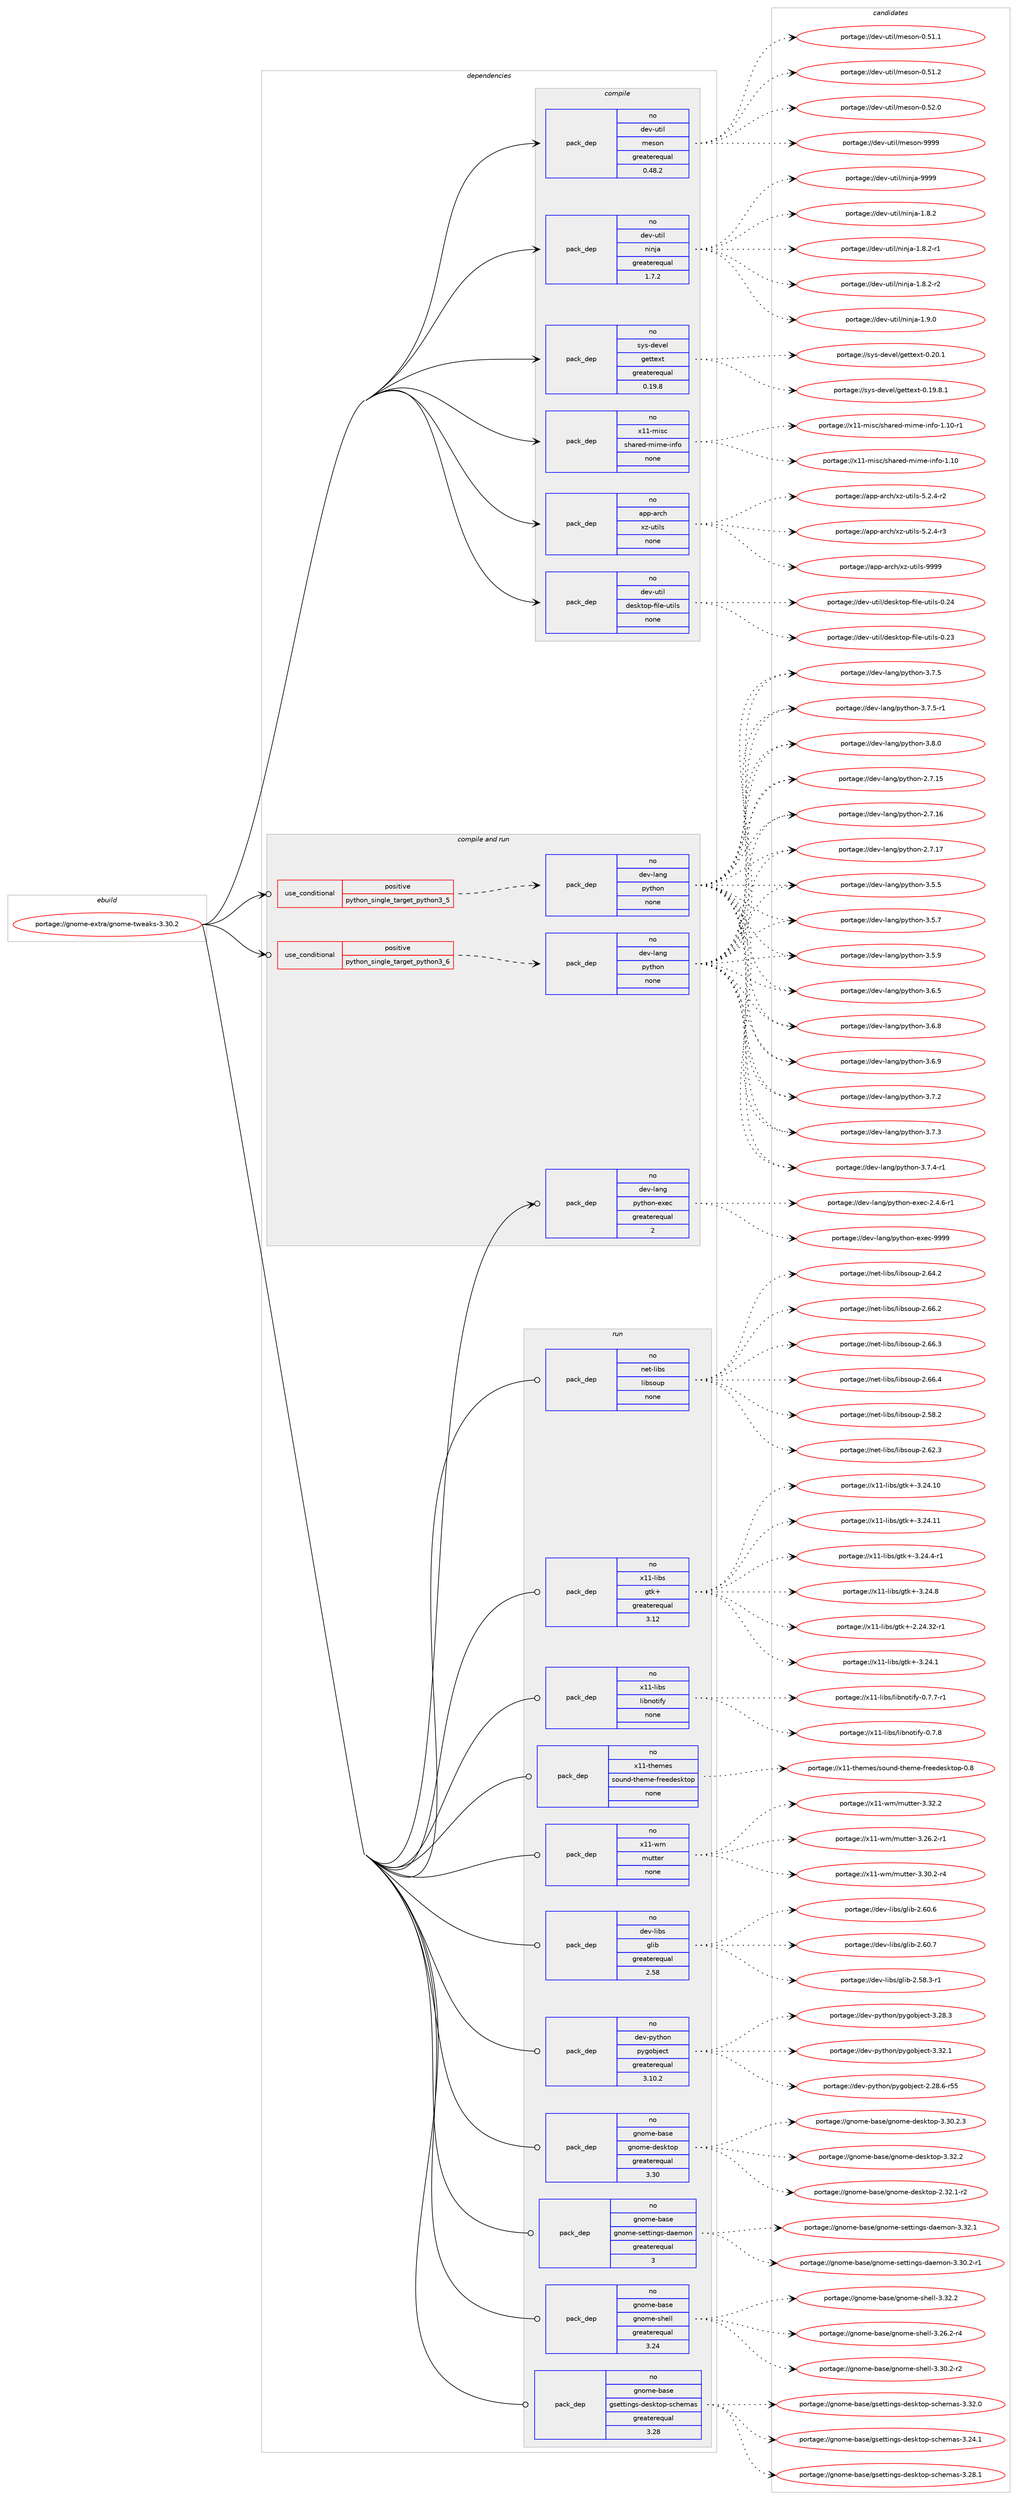 digraph prolog {

# *************
# Graph options
# *************

newrank=true;
concentrate=true;
compound=true;
graph [rankdir=LR,fontname=Helvetica,fontsize=10,ranksep=1.5];#, ranksep=2.5, nodesep=0.2];
edge  [arrowhead=vee];
node  [fontname=Helvetica,fontsize=10];

# **********
# The ebuild
# **********

subgraph cluster_leftcol {
color=gray;
rank=same;
label=<<i>ebuild</i>>;
id [label="portage://gnome-extra/gnome-tweaks-3.30.2", color=red, width=4, href="../gnome-extra/gnome-tweaks-3.30.2.svg"];
}

# ****************
# The dependencies
# ****************

subgraph cluster_midcol {
color=gray;
label=<<i>dependencies</i>>;
subgraph cluster_compile {
fillcolor="#eeeeee";
style=filled;
label=<<i>compile</i>>;
subgraph pack203446 {
dependency282075 [label=<<TABLE BORDER="0" CELLBORDER="1" CELLSPACING="0" CELLPADDING="4" WIDTH="220"><TR><TD ROWSPAN="6" CELLPADDING="30">pack_dep</TD></TR><TR><TD WIDTH="110">no</TD></TR><TR><TD>app-arch</TD></TR><TR><TD>xz-utils</TD></TR><TR><TD>none</TD></TR><TR><TD></TD></TR></TABLE>>, shape=none, color=blue];
}
id:e -> dependency282075:w [weight=20,style="solid",arrowhead="vee"];
subgraph pack203447 {
dependency282076 [label=<<TABLE BORDER="0" CELLBORDER="1" CELLSPACING="0" CELLPADDING="4" WIDTH="220"><TR><TD ROWSPAN="6" CELLPADDING="30">pack_dep</TD></TR><TR><TD WIDTH="110">no</TD></TR><TR><TD>dev-util</TD></TR><TR><TD>desktop-file-utils</TD></TR><TR><TD>none</TD></TR><TR><TD></TD></TR></TABLE>>, shape=none, color=blue];
}
id:e -> dependency282076:w [weight=20,style="solid",arrowhead="vee"];
subgraph pack203448 {
dependency282077 [label=<<TABLE BORDER="0" CELLBORDER="1" CELLSPACING="0" CELLPADDING="4" WIDTH="220"><TR><TD ROWSPAN="6" CELLPADDING="30">pack_dep</TD></TR><TR><TD WIDTH="110">no</TD></TR><TR><TD>dev-util</TD></TR><TR><TD>meson</TD></TR><TR><TD>greaterequal</TD></TR><TR><TD>0.48.2</TD></TR></TABLE>>, shape=none, color=blue];
}
id:e -> dependency282077:w [weight=20,style="solid",arrowhead="vee"];
subgraph pack203449 {
dependency282078 [label=<<TABLE BORDER="0" CELLBORDER="1" CELLSPACING="0" CELLPADDING="4" WIDTH="220"><TR><TD ROWSPAN="6" CELLPADDING="30">pack_dep</TD></TR><TR><TD WIDTH="110">no</TD></TR><TR><TD>dev-util</TD></TR><TR><TD>ninja</TD></TR><TR><TD>greaterequal</TD></TR><TR><TD>1.7.2</TD></TR></TABLE>>, shape=none, color=blue];
}
id:e -> dependency282078:w [weight=20,style="solid",arrowhead="vee"];
subgraph pack203450 {
dependency282079 [label=<<TABLE BORDER="0" CELLBORDER="1" CELLSPACING="0" CELLPADDING="4" WIDTH="220"><TR><TD ROWSPAN="6" CELLPADDING="30">pack_dep</TD></TR><TR><TD WIDTH="110">no</TD></TR><TR><TD>sys-devel</TD></TR><TR><TD>gettext</TD></TR><TR><TD>greaterequal</TD></TR><TR><TD>0.19.8</TD></TR></TABLE>>, shape=none, color=blue];
}
id:e -> dependency282079:w [weight=20,style="solid",arrowhead="vee"];
subgraph pack203451 {
dependency282080 [label=<<TABLE BORDER="0" CELLBORDER="1" CELLSPACING="0" CELLPADDING="4" WIDTH="220"><TR><TD ROWSPAN="6" CELLPADDING="30">pack_dep</TD></TR><TR><TD WIDTH="110">no</TD></TR><TR><TD>x11-misc</TD></TR><TR><TD>shared-mime-info</TD></TR><TR><TD>none</TD></TR><TR><TD></TD></TR></TABLE>>, shape=none, color=blue];
}
id:e -> dependency282080:w [weight=20,style="solid",arrowhead="vee"];
}
subgraph cluster_compileandrun {
fillcolor="#eeeeee";
style=filled;
label=<<i>compile and run</i>>;
subgraph cond74501 {
dependency282081 [label=<<TABLE BORDER="0" CELLBORDER="1" CELLSPACING="0" CELLPADDING="4"><TR><TD ROWSPAN="3" CELLPADDING="10">use_conditional</TD></TR><TR><TD>positive</TD></TR><TR><TD>python_single_target_python3_5</TD></TR></TABLE>>, shape=none, color=red];
subgraph pack203452 {
dependency282082 [label=<<TABLE BORDER="0" CELLBORDER="1" CELLSPACING="0" CELLPADDING="4" WIDTH="220"><TR><TD ROWSPAN="6" CELLPADDING="30">pack_dep</TD></TR><TR><TD WIDTH="110">no</TD></TR><TR><TD>dev-lang</TD></TR><TR><TD>python</TD></TR><TR><TD>none</TD></TR><TR><TD></TD></TR></TABLE>>, shape=none, color=blue];
}
dependency282081:e -> dependency282082:w [weight=20,style="dashed",arrowhead="vee"];
}
id:e -> dependency282081:w [weight=20,style="solid",arrowhead="odotvee"];
subgraph cond74502 {
dependency282083 [label=<<TABLE BORDER="0" CELLBORDER="1" CELLSPACING="0" CELLPADDING="4"><TR><TD ROWSPAN="3" CELLPADDING="10">use_conditional</TD></TR><TR><TD>positive</TD></TR><TR><TD>python_single_target_python3_6</TD></TR></TABLE>>, shape=none, color=red];
subgraph pack203453 {
dependency282084 [label=<<TABLE BORDER="0" CELLBORDER="1" CELLSPACING="0" CELLPADDING="4" WIDTH="220"><TR><TD ROWSPAN="6" CELLPADDING="30">pack_dep</TD></TR><TR><TD WIDTH="110">no</TD></TR><TR><TD>dev-lang</TD></TR><TR><TD>python</TD></TR><TR><TD>none</TD></TR><TR><TD></TD></TR></TABLE>>, shape=none, color=blue];
}
dependency282083:e -> dependency282084:w [weight=20,style="dashed",arrowhead="vee"];
}
id:e -> dependency282083:w [weight=20,style="solid",arrowhead="odotvee"];
subgraph pack203454 {
dependency282085 [label=<<TABLE BORDER="0" CELLBORDER="1" CELLSPACING="0" CELLPADDING="4" WIDTH="220"><TR><TD ROWSPAN="6" CELLPADDING="30">pack_dep</TD></TR><TR><TD WIDTH="110">no</TD></TR><TR><TD>dev-lang</TD></TR><TR><TD>python-exec</TD></TR><TR><TD>greaterequal</TD></TR><TR><TD>2</TD></TR></TABLE>>, shape=none, color=blue];
}
id:e -> dependency282085:w [weight=20,style="solid",arrowhead="odotvee"];
}
subgraph cluster_run {
fillcolor="#eeeeee";
style=filled;
label=<<i>run</i>>;
subgraph pack203455 {
dependency282086 [label=<<TABLE BORDER="0" CELLBORDER="1" CELLSPACING="0" CELLPADDING="4" WIDTH="220"><TR><TD ROWSPAN="6" CELLPADDING="30">pack_dep</TD></TR><TR><TD WIDTH="110">no</TD></TR><TR><TD>dev-libs</TD></TR><TR><TD>glib</TD></TR><TR><TD>greaterequal</TD></TR><TR><TD>2.58</TD></TR></TABLE>>, shape=none, color=blue];
}
id:e -> dependency282086:w [weight=20,style="solid",arrowhead="odot"];
subgraph pack203456 {
dependency282087 [label=<<TABLE BORDER="0" CELLBORDER="1" CELLSPACING="0" CELLPADDING="4" WIDTH="220"><TR><TD ROWSPAN="6" CELLPADDING="30">pack_dep</TD></TR><TR><TD WIDTH="110">no</TD></TR><TR><TD>dev-python</TD></TR><TR><TD>pygobject</TD></TR><TR><TD>greaterequal</TD></TR><TR><TD>3.10.2</TD></TR></TABLE>>, shape=none, color=blue];
}
id:e -> dependency282087:w [weight=20,style="solid",arrowhead="odot"];
subgraph pack203457 {
dependency282088 [label=<<TABLE BORDER="0" CELLBORDER="1" CELLSPACING="0" CELLPADDING="4" WIDTH="220"><TR><TD ROWSPAN="6" CELLPADDING="30">pack_dep</TD></TR><TR><TD WIDTH="110">no</TD></TR><TR><TD>gnome-base</TD></TR><TR><TD>gnome-desktop</TD></TR><TR><TD>greaterequal</TD></TR><TR><TD>3.30</TD></TR></TABLE>>, shape=none, color=blue];
}
id:e -> dependency282088:w [weight=20,style="solid",arrowhead="odot"];
subgraph pack203458 {
dependency282089 [label=<<TABLE BORDER="0" CELLBORDER="1" CELLSPACING="0" CELLPADDING="4" WIDTH="220"><TR><TD ROWSPAN="6" CELLPADDING="30">pack_dep</TD></TR><TR><TD WIDTH="110">no</TD></TR><TR><TD>gnome-base</TD></TR><TR><TD>gnome-settings-daemon</TD></TR><TR><TD>greaterequal</TD></TR><TR><TD>3</TD></TR></TABLE>>, shape=none, color=blue];
}
id:e -> dependency282089:w [weight=20,style="solid",arrowhead="odot"];
subgraph pack203459 {
dependency282090 [label=<<TABLE BORDER="0" CELLBORDER="1" CELLSPACING="0" CELLPADDING="4" WIDTH="220"><TR><TD ROWSPAN="6" CELLPADDING="30">pack_dep</TD></TR><TR><TD WIDTH="110">no</TD></TR><TR><TD>gnome-base</TD></TR><TR><TD>gnome-shell</TD></TR><TR><TD>greaterequal</TD></TR><TR><TD>3.24</TD></TR></TABLE>>, shape=none, color=blue];
}
id:e -> dependency282090:w [weight=20,style="solid",arrowhead="odot"];
subgraph pack203460 {
dependency282091 [label=<<TABLE BORDER="0" CELLBORDER="1" CELLSPACING="0" CELLPADDING="4" WIDTH="220"><TR><TD ROWSPAN="6" CELLPADDING="30">pack_dep</TD></TR><TR><TD WIDTH="110">no</TD></TR><TR><TD>gnome-base</TD></TR><TR><TD>gsettings-desktop-schemas</TD></TR><TR><TD>greaterequal</TD></TR><TR><TD>3.28</TD></TR></TABLE>>, shape=none, color=blue];
}
id:e -> dependency282091:w [weight=20,style="solid",arrowhead="odot"];
subgraph pack203461 {
dependency282092 [label=<<TABLE BORDER="0" CELLBORDER="1" CELLSPACING="0" CELLPADDING="4" WIDTH="220"><TR><TD ROWSPAN="6" CELLPADDING="30">pack_dep</TD></TR><TR><TD WIDTH="110">no</TD></TR><TR><TD>net-libs</TD></TR><TR><TD>libsoup</TD></TR><TR><TD>none</TD></TR><TR><TD></TD></TR></TABLE>>, shape=none, color=blue];
}
id:e -> dependency282092:w [weight=20,style="solid",arrowhead="odot"];
subgraph pack203462 {
dependency282093 [label=<<TABLE BORDER="0" CELLBORDER="1" CELLSPACING="0" CELLPADDING="4" WIDTH="220"><TR><TD ROWSPAN="6" CELLPADDING="30">pack_dep</TD></TR><TR><TD WIDTH="110">no</TD></TR><TR><TD>x11-libs</TD></TR><TR><TD>gtk+</TD></TR><TR><TD>greaterequal</TD></TR><TR><TD>3.12</TD></TR></TABLE>>, shape=none, color=blue];
}
id:e -> dependency282093:w [weight=20,style="solid",arrowhead="odot"];
subgraph pack203463 {
dependency282094 [label=<<TABLE BORDER="0" CELLBORDER="1" CELLSPACING="0" CELLPADDING="4" WIDTH="220"><TR><TD ROWSPAN="6" CELLPADDING="30">pack_dep</TD></TR><TR><TD WIDTH="110">no</TD></TR><TR><TD>x11-libs</TD></TR><TR><TD>libnotify</TD></TR><TR><TD>none</TD></TR><TR><TD></TD></TR></TABLE>>, shape=none, color=blue];
}
id:e -> dependency282094:w [weight=20,style="solid",arrowhead="odot"];
subgraph pack203464 {
dependency282095 [label=<<TABLE BORDER="0" CELLBORDER="1" CELLSPACING="0" CELLPADDING="4" WIDTH="220"><TR><TD ROWSPAN="6" CELLPADDING="30">pack_dep</TD></TR><TR><TD WIDTH="110">no</TD></TR><TR><TD>x11-themes</TD></TR><TR><TD>sound-theme-freedesktop</TD></TR><TR><TD>none</TD></TR><TR><TD></TD></TR></TABLE>>, shape=none, color=blue];
}
id:e -> dependency282095:w [weight=20,style="solid",arrowhead="odot"];
subgraph pack203465 {
dependency282096 [label=<<TABLE BORDER="0" CELLBORDER="1" CELLSPACING="0" CELLPADDING="4" WIDTH="220"><TR><TD ROWSPAN="6" CELLPADDING="30">pack_dep</TD></TR><TR><TD WIDTH="110">no</TD></TR><TR><TD>x11-wm</TD></TR><TR><TD>mutter</TD></TR><TR><TD>none</TD></TR><TR><TD></TD></TR></TABLE>>, shape=none, color=blue];
}
id:e -> dependency282096:w [weight=20,style="solid",arrowhead="odot"];
}
}

# **************
# The candidates
# **************

subgraph cluster_choices {
rank=same;
color=gray;
label=<<i>candidates</i>>;

subgraph choice203446 {
color=black;
nodesep=1;
choiceportage9711211245971149910447120122451171161051081154553465046524511450 [label="portage://app-arch/xz-utils-5.2.4-r2", color=red, width=4,href="../app-arch/xz-utils-5.2.4-r2.svg"];
choiceportage9711211245971149910447120122451171161051081154553465046524511451 [label="portage://app-arch/xz-utils-5.2.4-r3", color=red, width=4,href="../app-arch/xz-utils-5.2.4-r3.svg"];
choiceportage9711211245971149910447120122451171161051081154557575757 [label="portage://app-arch/xz-utils-9999", color=red, width=4,href="../app-arch/xz-utils-9999.svg"];
dependency282075:e -> choiceportage9711211245971149910447120122451171161051081154553465046524511450:w [style=dotted,weight="100"];
dependency282075:e -> choiceportage9711211245971149910447120122451171161051081154553465046524511451:w [style=dotted,weight="100"];
dependency282075:e -> choiceportage9711211245971149910447120122451171161051081154557575757:w [style=dotted,weight="100"];
}
subgraph choice203447 {
color=black;
nodesep=1;
choiceportage100101118451171161051084710010111510711611111245102105108101451171161051081154548465051 [label="portage://dev-util/desktop-file-utils-0.23", color=red, width=4,href="../dev-util/desktop-file-utils-0.23.svg"];
choiceportage100101118451171161051084710010111510711611111245102105108101451171161051081154548465052 [label="portage://dev-util/desktop-file-utils-0.24", color=red, width=4,href="../dev-util/desktop-file-utils-0.24.svg"];
dependency282076:e -> choiceportage100101118451171161051084710010111510711611111245102105108101451171161051081154548465051:w [style=dotted,weight="100"];
dependency282076:e -> choiceportage100101118451171161051084710010111510711611111245102105108101451171161051081154548465052:w [style=dotted,weight="100"];
}
subgraph choice203448 {
color=black;
nodesep=1;
choiceportage100101118451171161051084710910111511111045484653494649 [label="portage://dev-util/meson-0.51.1", color=red, width=4,href="../dev-util/meson-0.51.1.svg"];
choiceportage100101118451171161051084710910111511111045484653494650 [label="portage://dev-util/meson-0.51.2", color=red, width=4,href="../dev-util/meson-0.51.2.svg"];
choiceportage100101118451171161051084710910111511111045484653504648 [label="portage://dev-util/meson-0.52.0", color=red, width=4,href="../dev-util/meson-0.52.0.svg"];
choiceportage10010111845117116105108471091011151111104557575757 [label="portage://dev-util/meson-9999", color=red, width=4,href="../dev-util/meson-9999.svg"];
dependency282077:e -> choiceportage100101118451171161051084710910111511111045484653494649:w [style=dotted,weight="100"];
dependency282077:e -> choiceportage100101118451171161051084710910111511111045484653494650:w [style=dotted,weight="100"];
dependency282077:e -> choiceportage100101118451171161051084710910111511111045484653504648:w [style=dotted,weight="100"];
dependency282077:e -> choiceportage10010111845117116105108471091011151111104557575757:w [style=dotted,weight="100"];
}
subgraph choice203449 {
color=black;
nodesep=1;
choiceportage100101118451171161051084711010511010697454946564650 [label="portage://dev-util/ninja-1.8.2", color=red, width=4,href="../dev-util/ninja-1.8.2.svg"];
choiceportage1001011184511711610510847110105110106974549465646504511449 [label="portage://dev-util/ninja-1.8.2-r1", color=red, width=4,href="../dev-util/ninja-1.8.2-r1.svg"];
choiceportage1001011184511711610510847110105110106974549465646504511450 [label="portage://dev-util/ninja-1.8.2-r2", color=red, width=4,href="../dev-util/ninja-1.8.2-r2.svg"];
choiceportage100101118451171161051084711010511010697454946574648 [label="portage://dev-util/ninja-1.9.0", color=red, width=4,href="../dev-util/ninja-1.9.0.svg"];
choiceportage1001011184511711610510847110105110106974557575757 [label="portage://dev-util/ninja-9999", color=red, width=4,href="../dev-util/ninja-9999.svg"];
dependency282078:e -> choiceportage100101118451171161051084711010511010697454946564650:w [style=dotted,weight="100"];
dependency282078:e -> choiceportage1001011184511711610510847110105110106974549465646504511449:w [style=dotted,weight="100"];
dependency282078:e -> choiceportage1001011184511711610510847110105110106974549465646504511450:w [style=dotted,weight="100"];
dependency282078:e -> choiceportage100101118451171161051084711010511010697454946574648:w [style=dotted,weight="100"];
dependency282078:e -> choiceportage1001011184511711610510847110105110106974557575757:w [style=dotted,weight="100"];
}
subgraph choice203450 {
color=black;
nodesep=1;
choiceportage1151211154510010111810110847103101116116101120116454846495746564649 [label="portage://sys-devel/gettext-0.19.8.1", color=red, width=4,href="../sys-devel/gettext-0.19.8.1.svg"];
choiceportage115121115451001011181011084710310111611610112011645484650484649 [label="portage://sys-devel/gettext-0.20.1", color=red, width=4,href="../sys-devel/gettext-0.20.1.svg"];
dependency282079:e -> choiceportage1151211154510010111810110847103101116116101120116454846495746564649:w [style=dotted,weight="100"];
dependency282079:e -> choiceportage115121115451001011181011084710310111611610112011645484650484649:w [style=dotted,weight="100"];
}
subgraph choice203451 {
color=black;
nodesep=1;
choiceportage12049494510910511599471151049711410110045109105109101451051101021114549464948 [label="portage://x11-misc/shared-mime-info-1.10", color=red, width=4,href="../x11-misc/shared-mime-info-1.10.svg"];
choiceportage120494945109105115994711510497114101100451091051091014510511010211145494649484511449 [label="portage://x11-misc/shared-mime-info-1.10-r1", color=red, width=4,href="../x11-misc/shared-mime-info-1.10-r1.svg"];
dependency282080:e -> choiceportage12049494510910511599471151049711410110045109105109101451051101021114549464948:w [style=dotted,weight="100"];
dependency282080:e -> choiceportage120494945109105115994711510497114101100451091051091014510511010211145494649484511449:w [style=dotted,weight="100"];
}
subgraph choice203452 {
color=black;
nodesep=1;
choiceportage10010111845108971101034711212111610411111045504655464953 [label="portage://dev-lang/python-2.7.15", color=red, width=4,href="../dev-lang/python-2.7.15.svg"];
choiceportage10010111845108971101034711212111610411111045504655464954 [label="portage://dev-lang/python-2.7.16", color=red, width=4,href="../dev-lang/python-2.7.16.svg"];
choiceportage10010111845108971101034711212111610411111045504655464955 [label="portage://dev-lang/python-2.7.17", color=red, width=4,href="../dev-lang/python-2.7.17.svg"];
choiceportage100101118451089711010347112121116104111110455146534653 [label="portage://dev-lang/python-3.5.5", color=red, width=4,href="../dev-lang/python-3.5.5.svg"];
choiceportage100101118451089711010347112121116104111110455146534655 [label="portage://dev-lang/python-3.5.7", color=red, width=4,href="../dev-lang/python-3.5.7.svg"];
choiceportage100101118451089711010347112121116104111110455146534657 [label="portage://dev-lang/python-3.5.9", color=red, width=4,href="../dev-lang/python-3.5.9.svg"];
choiceportage100101118451089711010347112121116104111110455146544653 [label="portage://dev-lang/python-3.6.5", color=red, width=4,href="../dev-lang/python-3.6.5.svg"];
choiceportage100101118451089711010347112121116104111110455146544656 [label="portage://dev-lang/python-3.6.8", color=red, width=4,href="../dev-lang/python-3.6.8.svg"];
choiceportage100101118451089711010347112121116104111110455146544657 [label="portage://dev-lang/python-3.6.9", color=red, width=4,href="../dev-lang/python-3.6.9.svg"];
choiceportage100101118451089711010347112121116104111110455146554650 [label="portage://dev-lang/python-3.7.2", color=red, width=4,href="../dev-lang/python-3.7.2.svg"];
choiceportage100101118451089711010347112121116104111110455146554651 [label="portage://dev-lang/python-3.7.3", color=red, width=4,href="../dev-lang/python-3.7.3.svg"];
choiceportage1001011184510897110103471121211161041111104551465546524511449 [label="portage://dev-lang/python-3.7.4-r1", color=red, width=4,href="../dev-lang/python-3.7.4-r1.svg"];
choiceportage100101118451089711010347112121116104111110455146554653 [label="portage://dev-lang/python-3.7.5", color=red, width=4,href="../dev-lang/python-3.7.5.svg"];
choiceportage1001011184510897110103471121211161041111104551465546534511449 [label="portage://dev-lang/python-3.7.5-r1", color=red, width=4,href="../dev-lang/python-3.7.5-r1.svg"];
choiceportage100101118451089711010347112121116104111110455146564648 [label="portage://dev-lang/python-3.8.0", color=red, width=4,href="../dev-lang/python-3.8.0.svg"];
dependency282082:e -> choiceportage10010111845108971101034711212111610411111045504655464953:w [style=dotted,weight="100"];
dependency282082:e -> choiceportage10010111845108971101034711212111610411111045504655464954:w [style=dotted,weight="100"];
dependency282082:e -> choiceportage10010111845108971101034711212111610411111045504655464955:w [style=dotted,weight="100"];
dependency282082:e -> choiceportage100101118451089711010347112121116104111110455146534653:w [style=dotted,weight="100"];
dependency282082:e -> choiceportage100101118451089711010347112121116104111110455146534655:w [style=dotted,weight="100"];
dependency282082:e -> choiceportage100101118451089711010347112121116104111110455146534657:w [style=dotted,weight="100"];
dependency282082:e -> choiceportage100101118451089711010347112121116104111110455146544653:w [style=dotted,weight="100"];
dependency282082:e -> choiceportage100101118451089711010347112121116104111110455146544656:w [style=dotted,weight="100"];
dependency282082:e -> choiceportage100101118451089711010347112121116104111110455146544657:w [style=dotted,weight="100"];
dependency282082:e -> choiceportage100101118451089711010347112121116104111110455146554650:w [style=dotted,weight="100"];
dependency282082:e -> choiceportage100101118451089711010347112121116104111110455146554651:w [style=dotted,weight="100"];
dependency282082:e -> choiceportage1001011184510897110103471121211161041111104551465546524511449:w [style=dotted,weight="100"];
dependency282082:e -> choiceportage100101118451089711010347112121116104111110455146554653:w [style=dotted,weight="100"];
dependency282082:e -> choiceportage1001011184510897110103471121211161041111104551465546534511449:w [style=dotted,weight="100"];
dependency282082:e -> choiceportage100101118451089711010347112121116104111110455146564648:w [style=dotted,weight="100"];
}
subgraph choice203453 {
color=black;
nodesep=1;
choiceportage10010111845108971101034711212111610411111045504655464953 [label="portage://dev-lang/python-2.7.15", color=red, width=4,href="../dev-lang/python-2.7.15.svg"];
choiceportage10010111845108971101034711212111610411111045504655464954 [label="portage://dev-lang/python-2.7.16", color=red, width=4,href="../dev-lang/python-2.7.16.svg"];
choiceportage10010111845108971101034711212111610411111045504655464955 [label="portage://dev-lang/python-2.7.17", color=red, width=4,href="../dev-lang/python-2.7.17.svg"];
choiceportage100101118451089711010347112121116104111110455146534653 [label="portage://dev-lang/python-3.5.5", color=red, width=4,href="../dev-lang/python-3.5.5.svg"];
choiceportage100101118451089711010347112121116104111110455146534655 [label="portage://dev-lang/python-3.5.7", color=red, width=4,href="../dev-lang/python-3.5.7.svg"];
choiceportage100101118451089711010347112121116104111110455146534657 [label="portage://dev-lang/python-3.5.9", color=red, width=4,href="../dev-lang/python-3.5.9.svg"];
choiceportage100101118451089711010347112121116104111110455146544653 [label="portage://dev-lang/python-3.6.5", color=red, width=4,href="../dev-lang/python-3.6.5.svg"];
choiceportage100101118451089711010347112121116104111110455146544656 [label="portage://dev-lang/python-3.6.8", color=red, width=4,href="../dev-lang/python-3.6.8.svg"];
choiceportage100101118451089711010347112121116104111110455146544657 [label="portage://dev-lang/python-3.6.9", color=red, width=4,href="../dev-lang/python-3.6.9.svg"];
choiceportage100101118451089711010347112121116104111110455146554650 [label="portage://dev-lang/python-3.7.2", color=red, width=4,href="../dev-lang/python-3.7.2.svg"];
choiceportage100101118451089711010347112121116104111110455146554651 [label="portage://dev-lang/python-3.7.3", color=red, width=4,href="../dev-lang/python-3.7.3.svg"];
choiceportage1001011184510897110103471121211161041111104551465546524511449 [label="portage://dev-lang/python-3.7.4-r1", color=red, width=4,href="../dev-lang/python-3.7.4-r1.svg"];
choiceportage100101118451089711010347112121116104111110455146554653 [label="portage://dev-lang/python-3.7.5", color=red, width=4,href="../dev-lang/python-3.7.5.svg"];
choiceportage1001011184510897110103471121211161041111104551465546534511449 [label="portage://dev-lang/python-3.7.5-r1", color=red, width=4,href="../dev-lang/python-3.7.5-r1.svg"];
choiceportage100101118451089711010347112121116104111110455146564648 [label="portage://dev-lang/python-3.8.0", color=red, width=4,href="../dev-lang/python-3.8.0.svg"];
dependency282084:e -> choiceportage10010111845108971101034711212111610411111045504655464953:w [style=dotted,weight="100"];
dependency282084:e -> choiceportage10010111845108971101034711212111610411111045504655464954:w [style=dotted,weight="100"];
dependency282084:e -> choiceportage10010111845108971101034711212111610411111045504655464955:w [style=dotted,weight="100"];
dependency282084:e -> choiceportage100101118451089711010347112121116104111110455146534653:w [style=dotted,weight="100"];
dependency282084:e -> choiceportage100101118451089711010347112121116104111110455146534655:w [style=dotted,weight="100"];
dependency282084:e -> choiceportage100101118451089711010347112121116104111110455146534657:w [style=dotted,weight="100"];
dependency282084:e -> choiceportage100101118451089711010347112121116104111110455146544653:w [style=dotted,weight="100"];
dependency282084:e -> choiceportage100101118451089711010347112121116104111110455146544656:w [style=dotted,weight="100"];
dependency282084:e -> choiceportage100101118451089711010347112121116104111110455146544657:w [style=dotted,weight="100"];
dependency282084:e -> choiceportage100101118451089711010347112121116104111110455146554650:w [style=dotted,weight="100"];
dependency282084:e -> choiceportage100101118451089711010347112121116104111110455146554651:w [style=dotted,weight="100"];
dependency282084:e -> choiceportage1001011184510897110103471121211161041111104551465546524511449:w [style=dotted,weight="100"];
dependency282084:e -> choiceportage100101118451089711010347112121116104111110455146554653:w [style=dotted,weight="100"];
dependency282084:e -> choiceportage1001011184510897110103471121211161041111104551465546534511449:w [style=dotted,weight="100"];
dependency282084:e -> choiceportage100101118451089711010347112121116104111110455146564648:w [style=dotted,weight="100"];
}
subgraph choice203454 {
color=black;
nodesep=1;
choiceportage10010111845108971101034711212111610411111045101120101994550465246544511449 [label="portage://dev-lang/python-exec-2.4.6-r1", color=red, width=4,href="../dev-lang/python-exec-2.4.6-r1.svg"];
choiceportage10010111845108971101034711212111610411111045101120101994557575757 [label="portage://dev-lang/python-exec-9999", color=red, width=4,href="../dev-lang/python-exec-9999.svg"];
dependency282085:e -> choiceportage10010111845108971101034711212111610411111045101120101994550465246544511449:w [style=dotted,weight="100"];
dependency282085:e -> choiceportage10010111845108971101034711212111610411111045101120101994557575757:w [style=dotted,weight="100"];
}
subgraph choice203455 {
color=black;
nodesep=1;
choiceportage10010111845108105981154710310810598455046535646514511449 [label="portage://dev-libs/glib-2.58.3-r1", color=red, width=4,href="../dev-libs/glib-2.58.3-r1.svg"];
choiceportage1001011184510810598115471031081059845504654484654 [label="portage://dev-libs/glib-2.60.6", color=red, width=4,href="../dev-libs/glib-2.60.6.svg"];
choiceportage1001011184510810598115471031081059845504654484655 [label="portage://dev-libs/glib-2.60.7", color=red, width=4,href="../dev-libs/glib-2.60.7.svg"];
dependency282086:e -> choiceportage10010111845108105981154710310810598455046535646514511449:w [style=dotted,weight="100"];
dependency282086:e -> choiceportage1001011184510810598115471031081059845504654484654:w [style=dotted,weight="100"];
dependency282086:e -> choiceportage1001011184510810598115471031081059845504654484655:w [style=dotted,weight="100"];
}
subgraph choice203456 {
color=black;
nodesep=1;
choiceportage1001011184511212111610411111047112121103111981061019911645504650564654451145353 [label="portage://dev-python/pygobject-2.28.6-r55", color=red, width=4,href="../dev-python/pygobject-2.28.6-r55.svg"];
choiceportage1001011184511212111610411111047112121103111981061019911645514650564651 [label="portage://dev-python/pygobject-3.28.3", color=red, width=4,href="../dev-python/pygobject-3.28.3.svg"];
choiceportage1001011184511212111610411111047112121103111981061019911645514651504649 [label="portage://dev-python/pygobject-3.32.1", color=red, width=4,href="../dev-python/pygobject-3.32.1.svg"];
dependency282087:e -> choiceportage1001011184511212111610411111047112121103111981061019911645504650564654451145353:w [style=dotted,weight="100"];
dependency282087:e -> choiceportage1001011184511212111610411111047112121103111981061019911645514650564651:w [style=dotted,weight="100"];
dependency282087:e -> choiceportage1001011184511212111610411111047112121103111981061019911645514651504649:w [style=dotted,weight="100"];
}
subgraph choice203457 {
color=black;
nodesep=1;
choiceportage1031101111091014598971151014710311011110910145100101115107116111112455046515046494511450 [label="portage://gnome-base/gnome-desktop-2.32.1-r2", color=red, width=4,href="../gnome-base/gnome-desktop-2.32.1-r2.svg"];
choiceportage1031101111091014598971151014710311011110910145100101115107116111112455146514846504651 [label="portage://gnome-base/gnome-desktop-3.30.2.3", color=red, width=4,href="../gnome-base/gnome-desktop-3.30.2.3.svg"];
choiceportage103110111109101459897115101471031101111091014510010111510711611111245514651504650 [label="portage://gnome-base/gnome-desktop-3.32.2", color=red, width=4,href="../gnome-base/gnome-desktop-3.32.2.svg"];
dependency282088:e -> choiceportage1031101111091014598971151014710311011110910145100101115107116111112455046515046494511450:w [style=dotted,weight="100"];
dependency282088:e -> choiceportage1031101111091014598971151014710311011110910145100101115107116111112455146514846504651:w [style=dotted,weight="100"];
dependency282088:e -> choiceportage103110111109101459897115101471031101111091014510010111510711611111245514651504650:w [style=dotted,weight="100"];
}
subgraph choice203458 {
color=black;
nodesep=1;
choiceportage10311011110910145989711510147103110111109101451151011161161051101031154510097101109111110455146514846504511449 [label="portage://gnome-base/gnome-settings-daemon-3.30.2-r1", color=red, width=4,href="../gnome-base/gnome-settings-daemon-3.30.2-r1.svg"];
choiceportage1031101111091014598971151014710311011110910145115101116116105110103115451009710110911111045514651504649 [label="portage://gnome-base/gnome-settings-daemon-3.32.1", color=red, width=4,href="../gnome-base/gnome-settings-daemon-3.32.1.svg"];
dependency282089:e -> choiceportage10311011110910145989711510147103110111109101451151011161161051101031154510097101109111110455146514846504511449:w [style=dotted,weight="100"];
dependency282089:e -> choiceportage1031101111091014598971151014710311011110910145115101116116105110103115451009710110911111045514651504649:w [style=dotted,weight="100"];
}
subgraph choice203459 {
color=black;
nodesep=1;
choiceportage1031101111091014598971151014710311011110910145115104101108108455146505446504511452 [label="portage://gnome-base/gnome-shell-3.26.2-r4", color=red, width=4,href="../gnome-base/gnome-shell-3.26.2-r4.svg"];
choiceportage1031101111091014598971151014710311011110910145115104101108108455146514846504511450 [label="portage://gnome-base/gnome-shell-3.30.2-r2", color=red, width=4,href="../gnome-base/gnome-shell-3.30.2-r2.svg"];
choiceportage103110111109101459897115101471031101111091014511510410110810845514651504650 [label="portage://gnome-base/gnome-shell-3.32.2", color=red, width=4,href="../gnome-base/gnome-shell-3.32.2.svg"];
dependency282090:e -> choiceportage1031101111091014598971151014710311011110910145115104101108108455146505446504511452:w [style=dotted,weight="100"];
dependency282090:e -> choiceportage1031101111091014598971151014710311011110910145115104101108108455146514846504511450:w [style=dotted,weight="100"];
dependency282090:e -> choiceportage103110111109101459897115101471031101111091014511510410110810845514651504650:w [style=dotted,weight="100"];
}
subgraph choice203460 {
color=black;
nodesep=1;
choiceportage103110111109101459897115101471031151011161161051101031154510010111510711611111245115991041011099711545514650524649 [label="portage://gnome-base/gsettings-desktop-schemas-3.24.1", color=red, width=4,href="../gnome-base/gsettings-desktop-schemas-3.24.1.svg"];
choiceportage103110111109101459897115101471031151011161161051101031154510010111510711611111245115991041011099711545514650564649 [label="portage://gnome-base/gsettings-desktop-schemas-3.28.1", color=red, width=4,href="../gnome-base/gsettings-desktop-schemas-3.28.1.svg"];
choiceportage103110111109101459897115101471031151011161161051101031154510010111510711611111245115991041011099711545514651504648 [label="portage://gnome-base/gsettings-desktop-schemas-3.32.0", color=red, width=4,href="../gnome-base/gsettings-desktop-schemas-3.32.0.svg"];
dependency282091:e -> choiceportage103110111109101459897115101471031151011161161051101031154510010111510711611111245115991041011099711545514650524649:w [style=dotted,weight="100"];
dependency282091:e -> choiceportage103110111109101459897115101471031151011161161051101031154510010111510711611111245115991041011099711545514650564649:w [style=dotted,weight="100"];
dependency282091:e -> choiceportage103110111109101459897115101471031151011161161051101031154510010111510711611111245115991041011099711545514651504648:w [style=dotted,weight="100"];
}
subgraph choice203461 {
color=black;
nodesep=1;
choiceportage1101011164510810598115471081059811511111711245504653564650 [label="portage://net-libs/libsoup-2.58.2", color=red, width=4,href="../net-libs/libsoup-2.58.2.svg"];
choiceportage1101011164510810598115471081059811511111711245504654504651 [label="portage://net-libs/libsoup-2.62.3", color=red, width=4,href="../net-libs/libsoup-2.62.3.svg"];
choiceportage1101011164510810598115471081059811511111711245504654524650 [label="portage://net-libs/libsoup-2.64.2", color=red, width=4,href="../net-libs/libsoup-2.64.2.svg"];
choiceportage1101011164510810598115471081059811511111711245504654544650 [label="portage://net-libs/libsoup-2.66.2", color=red, width=4,href="../net-libs/libsoup-2.66.2.svg"];
choiceportage1101011164510810598115471081059811511111711245504654544651 [label="portage://net-libs/libsoup-2.66.3", color=red, width=4,href="../net-libs/libsoup-2.66.3.svg"];
choiceportage1101011164510810598115471081059811511111711245504654544652 [label="portage://net-libs/libsoup-2.66.4", color=red, width=4,href="../net-libs/libsoup-2.66.4.svg"];
dependency282092:e -> choiceportage1101011164510810598115471081059811511111711245504653564650:w [style=dotted,weight="100"];
dependency282092:e -> choiceportage1101011164510810598115471081059811511111711245504654504651:w [style=dotted,weight="100"];
dependency282092:e -> choiceportage1101011164510810598115471081059811511111711245504654524650:w [style=dotted,weight="100"];
dependency282092:e -> choiceportage1101011164510810598115471081059811511111711245504654544650:w [style=dotted,weight="100"];
dependency282092:e -> choiceportage1101011164510810598115471081059811511111711245504654544651:w [style=dotted,weight="100"];
dependency282092:e -> choiceportage1101011164510810598115471081059811511111711245504654544652:w [style=dotted,weight="100"];
}
subgraph choice203462 {
color=black;
nodesep=1;
choiceportage12049494510810598115471031161074345504650524651504511449 [label="portage://x11-libs/gtk+-2.24.32-r1", color=red, width=4,href="../x11-libs/gtk+-2.24.32-r1.svg"];
choiceportage12049494510810598115471031161074345514650524649 [label="portage://x11-libs/gtk+-3.24.1", color=red, width=4,href="../x11-libs/gtk+-3.24.1.svg"];
choiceportage1204949451081059811547103116107434551465052464948 [label="portage://x11-libs/gtk+-3.24.10", color=red, width=4,href="../x11-libs/gtk+-3.24.10.svg"];
choiceportage1204949451081059811547103116107434551465052464949 [label="portage://x11-libs/gtk+-3.24.11", color=red, width=4,href="../x11-libs/gtk+-3.24.11.svg"];
choiceportage120494945108105981154710311610743455146505246524511449 [label="portage://x11-libs/gtk+-3.24.4-r1", color=red, width=4,href="../x11-libs/gtk+-3.24.4-r1.svg"];
choiceportage12049494510810598115471031161074345514650524656 [label="portage://x11-libs/gtk+-3.24.8", color=red, width=4,href="../x11-libs/gtk+-3.24.8.svg"];
dependency282093:e -> choiceportage12049494510810598115471031161074345504650524651504511449:w [style=dotted,weight="100"];
dependency282093:e -> choiceportage12049494510810598115471031161074345514650524649:w [style=dotted,weight="100"];
dependency282093:e -> choiceportage1204949451081059811547103116107434551465052464948:w [style=dotted,weight="100"];
dependency282093:e -> choiceportage1204949451081059811547103116107434551465052464949:w [style=dotted,weight="100"];
dependency282093:e -> choiceportage120494945108105981154710311610743455146505246524511449:w [style=dotted,weight="100"];
dependency282093:e -> choiceportage12049494510810598115471031161074345514650524656:w [style=dotted,weight="100"];
}
subgraph choice203463 {
color=black;
nodesep=1;
choiceportage1204949451081059811547108105981101111161051021214548465546554511449 [label="portage://x11-libs/libnotify-0.7.7-r1", color=red, width=4,href="../x11-libs/libnotify-0.7.7-r1.svg"];
choiceportage120494945108105981154710810598110111116105102121454846554656 [label="portage://x11-libs/libnotify-0.7.8", color=red, width=4,href="../x11-libs/libnotify-0.7.8.svg"];
dependency282094:e -> choiceportage1204949451081059811547108105981101111161051021214548465546554511449:w [style=dotted,weight="100"];
dependency282094:e -> choiceportage120494945108105981154710810598110111116105102121454846554656:w [style=dotted,weight="100"];
}
subgraph choice203464 {
color=black;
nodesep=1;
choiceportage12049494511610410110910111547115111117110100451161041011091014510211410110110010111510711611111245484656 [label="portage://x11-themes/sound-theme-freedesktop-0.8", color=red, width=4,href="../x11-themes/sound-theme-freedesktop-0.8.svg"];
dependency282095:e -> choiceportage12049494511610410110910111547115111117110100451161041011091014510211410110110010111510711611111245484656:w [style=dotted,weight="100"];
}
subgraph choice203465 {
color=black;
nodesep=1;
choiceportage12049494511910947109117116116101114455146505446504511449 [label="portage://x11-wm/mutter-3.26.2-r1", color=red, width=4,href="../x11-wm/mutter-3.26.2-r1.svg"];
choiceportage12049494511910947109117116116101114455146514846504511452 [label="portage://x11-wm/mutter-3.30.2-r4", color=red, width=4,href="../x11-wm/mutter-3.30.2-r4.svg"];
choiceportage1204949451191094710911711611610111445514651504650 [label="portage://x11-wm/mutter-3.32.2", color=red, width=4,href="../x11-wm/mutter-3.32.2.svg"];
dependency282096:e -> choiceportage12049494511910947109117116116101114455146505446504511449:w [style=dotted,weight="100"];
dependency282096:e -> choiceportage12049494511910947109117116116101114455146514846504511452:w [style=dotted,weight="100"];
dependency282096:e -> choiceportage1204949451191094710911711611610111445514651504650:w [style=dotted,weight="100"];
}
}

}
